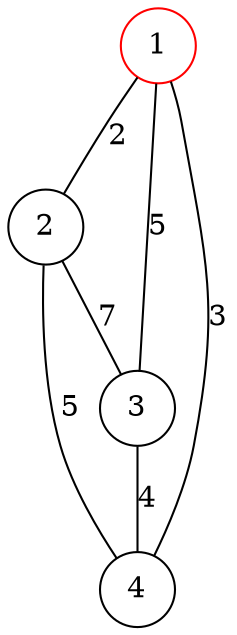 graph RESULT{
node [shape = circle];
1 [color = red];
1--2 [ label = 2 ];
1--3 [ label = 5 ];
1--4 [ label = 3 ];
2--3 [ label = 7 ];
2--4 [ label = 5 ];
3--4 [ label = 4 ];
}